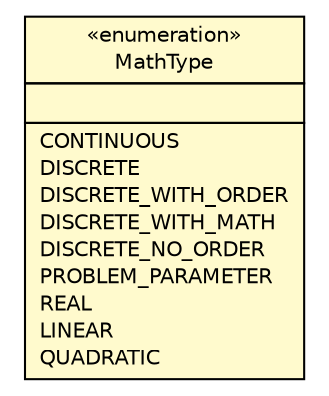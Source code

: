 #!/usr/local/bin/dot
#
# Class diagram 
# Generated by UMLGraph version R5_6 (http://www.umlgraph.org/)
#

digraph G {
	edge [fontname="Helvetica",fontsize=10,labelfontname="Helvetica",labelfontsize=10];
	node [fontname="Helvetica",fontsize=10,shape=plaintext];
	nodesep=0.25;
	ranksep=0.5;
	// sorcer.core.context.model.Variability.MathType
	c509400 [label=<<table title="sorcer.core.context.model.Variability.MathType" border="0" cellborder="1" cellspacing="0" cellpadding="2" port="p" bgcolor="lemonChiffon" href="./Variability.MathType.html">
		<tr><td><table border="0" cellspacing="0" cellpadding="1">
<tr><td align="center" balign="center"> &#171;enumeration&#187; </td></tr>
<tr><td align="center" balign="center"> MathType </td></tr>
		</table></td></tr>
		<tr><td><table border="0" cellspacing="0" cellpadding="1">
<tr><td align="left" balign="left">  </td></tr>
		</table></td></tr>
		<tr><td><table border="0" cellspacing="0" cellpadding="1">
<tr><td align="left" balign="left"> CONTINUOUS </td></tr>
<tr><td align="left" balign="left"> DISCRETE </td></tr>
<tr><td align="left" balign="left"> DISCRETE_WITH_ORDER </td></tr>
<tr><td align="left" balign="left"> DISCRETE_WITH_MATH </td></tr>
<tr><td align="left" balign="left"> DISCRETE_NO_ORDER </td></tr>
<tr><td align="left" balign="left"> PROBLEM_PARAMETER </td></tr>
<tr><td align="left" balign="left"> REAL </td></tr>
<tr><td align="left" balign="left"> LINEAR </td></tr>
<tr><td align="left" balign="left"> QUADRATIC </td></tr>
		</table></td></tr>
		</table>>, URL="./Variability.MathType.html", fontname="Helvetica", fontcolor="black", fontsize=10.0];
}

